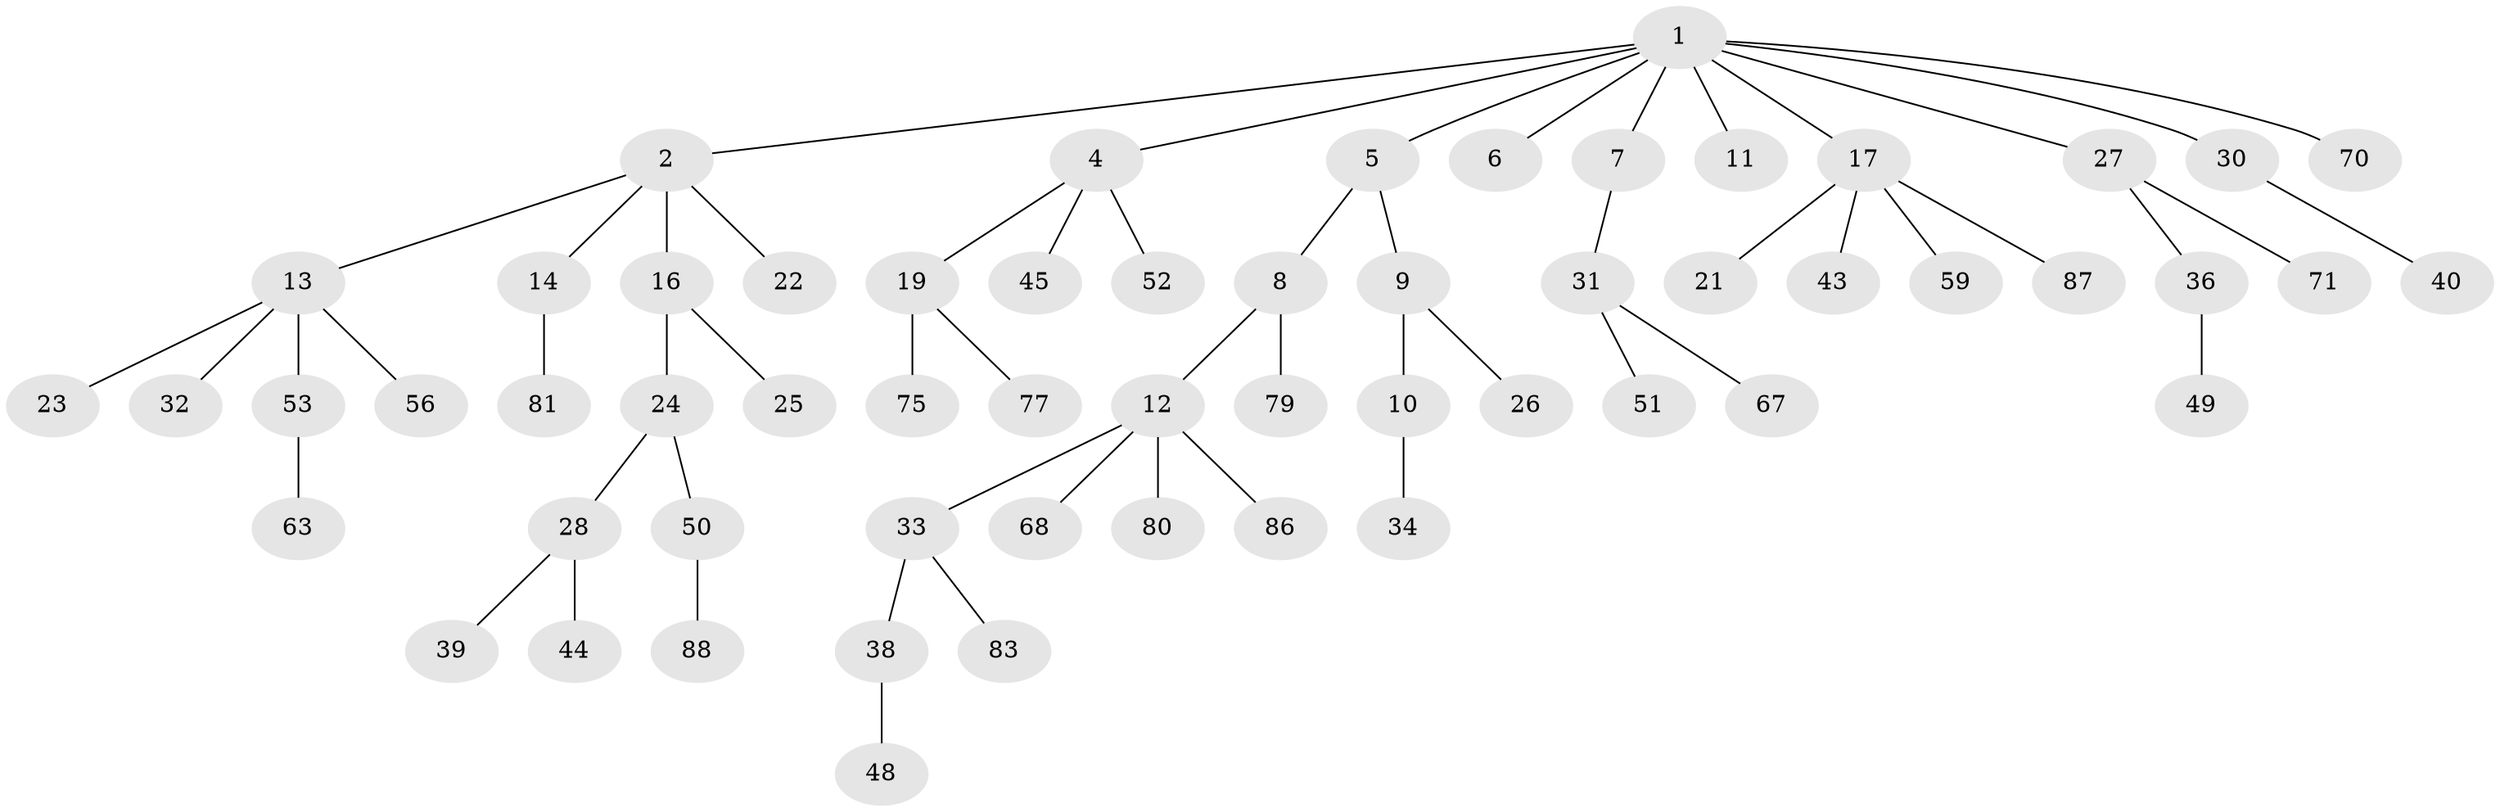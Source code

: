 // Generated by graph-tools (version 1.1) at 2025/24/03/03/25 07:24:06]
// undirected, 58 vertices, 57 edges
graph export_dot {
graph [start="1"]
  node [color=gray90,style=filled];
  1 [super="+3"];
  2 [super="+60"];
  4 [super="+90"];
  5 [super="+82"];
  6 [super="+42"];
  7 [super="+15"];
  8 [super="+74"];
  9 [super="+72"];
  10 [super="+46"];
  11;
  12 [super="+66"];
  13 [super="+18"];
  14 [super="+76"];
  16 [super="+61"];
  17 [super="+35"];
  19 [super="+20"];
  21;
  22;
  23 [super="+57"];
  24;
  25 [super="+29"];
  26;
  27 [super="+55"];
  28 [super="+62"];
  30;
  31 [super="+64"];
  32;
  33 [super="+37"];
  34 [super="+41"];
  36;
  38;
  39 [super="+58"];
  40 [super="+47"];
  43 [super="+84"];
  44;
  45 [super="+54"];
  48 [super="+65"];
  49;
  50 [super="+78"];
  51;
  52;
  53;
  56 [super="+73"];
  59;
  63 [super="+89"];
  67;
  68 [super="+69"];
  70;
  71;
  75;
  77 [super="+85"];
  79;
  80;
  81;
  83;
  86;
  87;
  88;
  1 -- 2;
  1 -- 4;
  1 -- 6;
  1 -- 7;
  1 -- 11;
  1 -- 17;
  1 -- 5;
  1 -- 70;
  1 -- 27;
  1 -- 30;
  2 -- 13;
  2 -- 14;
  2 -- 16;
  2 -- 22;
  4 -- 19;
  4 -- 45;
  4 -- 52;
  5 -- 8;
  5 -- 9;
  7 -- 31;
  8 -- 12;
  8 -- 79;
  9 -- 10;
  9 -- 26;
  10 -- 34;
  12 -- 33;
  12 -- 86;
  12 -- 80;
  12 -- 68;
  13 -- 23;
  13 -- 32;
  13 -- 53;
  13 -- 56;
  14 -- 81;
  16 -- 24;
  16 -- 25;
  17 -- 21;
  17 -- 43;
  17 -- 59;
  17 -- 87;
  19 -- 77;
  19 -- 75;
  24 -- 28;
  24 -- 50;
  27 -- 36;
  27 -- 71;
  28 -- 39;
  28 -- 44;
  30 -- 40;
  31 -- 51;
  31 -- 67;
  33 -- 38;
  33 -- 83;
  36 -- 49;
  38 -- 48;
  50 -- 88;
  53 -- 63;
}
